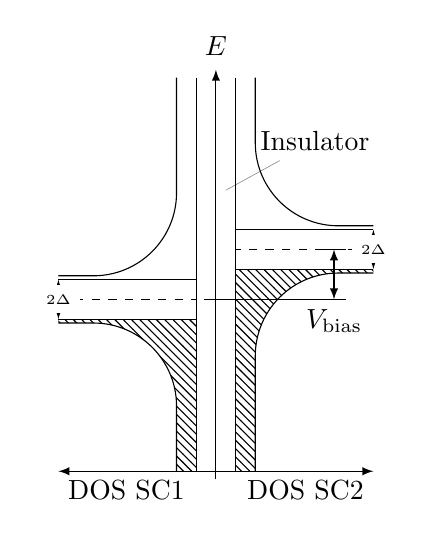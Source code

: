 \usetikzlibrary{patterns}
\begin{tikzpicture}
\newlength{\dv}
\setlength\dv{0.25in}
\draw[-latex] (0,-2.6) -- (0,2.6) node[pos=1.01,anchor=south] {$E$};
\draw[dashed] (-2.0,-0.5\dv) -- (-0.25,-0.5\dv);
\draw[dashed] (+2.0,+0.5\dv) -- (+0.25,+0.5\dv);
\node[pin=above right:Insulator] at (0,1) {};
\draw[latex-latex] %
 (-2,-2.5) node[below,anchor=north west] {DOS SC1} -- %
 (+2,-2.5) node[below,anchor=north east] {DOS SC2};
% SC1
\path[pattern=north west lines] (-0.25,-0.25)++(0,-0.5\dv) to ++(-1.75,0) to ++(0,-0.05) %
 to[rounded corners=30pt] ++(+1.5,0) to (-0.5,-2.5) to (-0.25,-2.5) to cycle;
\draw (-0.25,-2.5) -- (-0.25,2.5);
\draw (-2,-0.30)++(0,-0.5\dv) to[rounded corners=30pt] ++(1.5,0) -- (-0.5,-2.5);
\draw (-2,-0.25)++(0,-0.5\dv) -- ++(1.75,0);
\draw (-2,+0.30)++(0,-0.5\dv) to[rounded corners=30pt] ++(1.5,0) -- (-0.5,+2.5);
\draw (-2,+0.25)++(0,-0.5\dv) -- ++(1.75,0);
\draw[latex-latex] (-2,-0.25)++(0,-0.5\dv) -- ++(0,0.5) %
     node[midway,fill=white] {\tiny{$2\Delta$}};
% SC2
\path[pattern=north west lines] (+0.25,-0.25)++(0,+0.5\dv) to ++(+1.75,0) to ++(0,-0.05) %
 to[rounded corners=30pt] ++(-1.5,0) to (+0.5,-2.5) to (+0.25,-2.5) to cycle;
\draw (+0.25,-2.5) -- (+0.25,2.5);
\draw (+2,-0.30)++(0,+0.5\dv) to[rounded corners=30pt] ++(-1.5,0) -- (0.5,-2.5);
\draw (+2,-0.25)++(0,+0.5\dv) -- ++(-1.75,0);
\draw (+2,+0.30)++(0,+0.5\dv) to[rounded corners=30pt] ++(-1.5,0) -- (0.5,+2.5);
\draw (+2,+0.25)++(0,+0.5\dv) -- ++(-1.75,0);
\draw[latex-latex] (+2,-0.25)++(0,+0.5\dv) -- ++(0,0.5) %
     node[midway,fill=white] {\tiny{$2\Delta$}};

\draw[shorten <=1em,shorten >=1em] (1,+0.5\dv) -- ++(1,0);
\draw[shorten <=1em,shorten >=1em] (-0.5,-0.5\dv) -- ++(2.5,0);
\draw[latex-latex] (1.5,+0.5\dv) -- ++(0,-\dv) %
  node[below] {$V_{\mathrm{bias}}$};
\end{tikzpicture}
